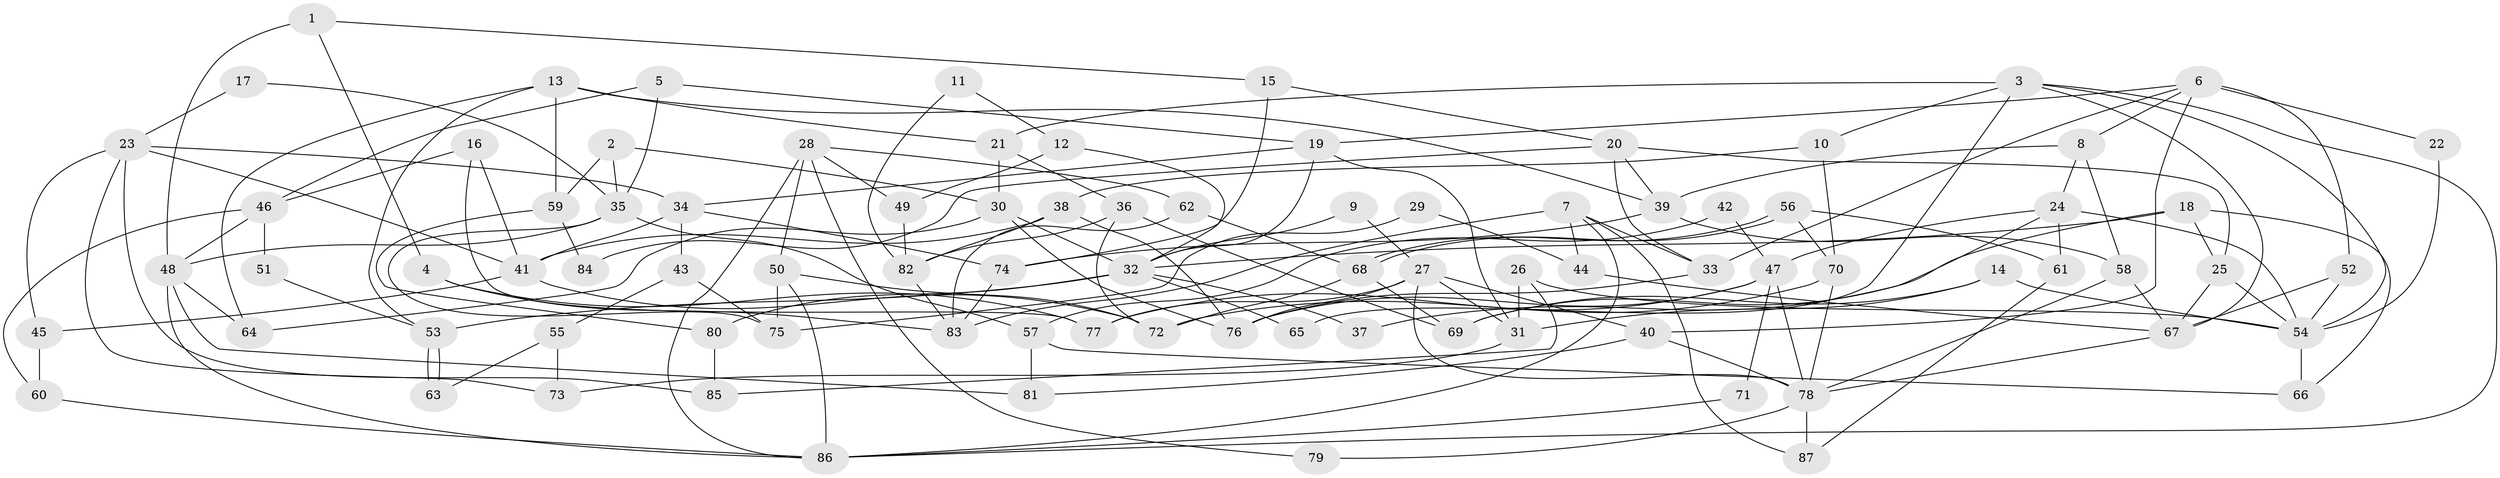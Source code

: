 // coarse degree distribution, {7: 0.09090909090909091, 6: 0.18181818181818182, 12: 0.01818181818181818, 8: 0.05454545454545454, 10: 0.01818181818181818, 2: 0.12727272727272726, 5: 0.14545454545454545, 3: 0.16363636363636364, 4: 0.16363636363636364, 9: 0.03636363636363636}
// Generated by graph-tools (version 1.1) at 2025/41/03/06/25 10:41:53]
// undirected, 87 vertices, 174 edges
graph export_dot {
graph [start="1"]
  node [color=gray90,style=filled];
  1;
  2;
  3;
  4;
  5;
  6;
  7;
  8;
  9;
  10;
  11;
  12;
  13;
  14;
  15;
  16;
  17;
  18;
  19;
  20;
  21;
  22;
  23;
  24;
  25;
  26;
  27;
  28;
  29;
  30;
  31;
  32;
  33;
  34;
  35;
  36;
  37;
  38;
  39;
  40;
  41;
  42;
  43;
  44;
  45;
  46;
  47;
  48;
  49;
  50;
  51;
  52;
  53;
  54;
  55;
  56;
  57;
  58;
  59;
  60;
  61;
  62;
  63;
  64;
  65;
  66;
  67;
  68;
  69;
  70;
  71;
  72;
  73;
  74;
  75;
  76;
  77;
  78;
  79;
  80;
  81;
  82;
  83;
  84;
  85;
  86;
  87;
  1 -- 15;
  1 -- 48;
  1 -- 4;
  2 -- 35;
  2 -- 59;
  2 -- 30;
  3 -- 54;
  3 -- 86;
  3 -- 10;
  3 -- 21;
  3 -- 65;
  3 -- 67;
  4 -- 83;
  4 -- 77;
  5 -- 19;
  5 -- 46;
  5 -- 35;
  6 -- 52;
  6 -- 8;
  6 -- 19;
  6 -- 22;
  6 -- 33;
  6 -- 40;
  7 -- 33;
  7 -- 87;
  7 -- 44;
  7 -- 83;
  7 -- 86;
  8 -- 58;
  8 -- 24;
  8 -- 39;
  9 -- 32;
  9 -- 27;
  10 -- 38;
  10 -- 70;
  11 -- 82;
  11 -- 12;
  12 -- 49;
  12 -- 32;
  13 -- 39;
  13 -- 21;
  13 -- 53;
  13 -- 59;
  13 -- 64;
  14 -- 69;
  14 -- 31;
  14 -- 54;
  15 -- 20;
  15 -- 74;
  16 -- 77;
  16 -- 41;
  16 -- 46;
  17 -- 23;
  17 -- 35;
  18 -- 32;
  18 -- 25;
  18 -- 37;
  18 -- 66;
  19 -- 32;
  19 -- 31;
  19 -- 34;
  20 -- 25;
  20 -- 39;
  20 -- 33;
  20 -- 84;
  21 -- 30;
  21 -- 36;
  22 -- 54;
  23 -- 34;
  23 -- 41;
  23 -- 45;
  23 -- 73;
  23 -- 85;
  24 -- 47;
  24 -- 54;
  24 -- 61;
  24 -- 69;
  25 -- 67;
  25 -- 54;
  26 -- 31;
  26 -- 54;
  26 -- 85;
  27 -- 77;
  27 -- 40;
  27 -- 31;
  27 -- 76;
  27 -- 78;
  28 -- 50;
  28 -- 62;
  28 -- 49;
  28 -- 79;
  28 -- 86;
  29 -- 75;
  29 -- 44;
  30 -- 76;
  30 -- 32;
  30 -- 64;
  31 -- 73;
  32 -- 53;
  32 -- 37;
  32 -- 65;
  32 -- 80;
  33 -- 76;
  34 -- 74;
  34 -- 41;
  34 -- 43;
  35 -- 48;
  35 -- 57;
  35 -- 75;
  36 -- 69;
  36 -- 72;
  36 -- 82;
  38 -- 76;
  38 -- 41;
  38 -- 82;
  39 -- 58;
  39 -- 74;
  40 -- 78;
  40 -- 81;
  41 -- 45;
  41 -- 72;
  42 -- 57;
  42 -- 47;
  43 -- 75;
  43 -- 55;
  44 -- 67;
  45 -- 60;
  46 -- 48;
  46 -- 51;
  46 -- 60;
  47 -- 76;
  47 -- 78;
  47 -- 71;
  47 -- 77;
  48 -- 86;
  48 -- 64;
  48 -- 81;
  49 -- 82;
  50 -- 86;
  50 -- 72;
  50 -- 75;
  51 -- 53;
  52 -- 67;
  52 -- 54;
  53 -- 63;
  53 -- 63;
  54 -- 66;
  55 -- 73;
  55 -- 63;
  56 -- 70;
  56 -- 68;
  56 -- 68;
  56 -- 61;
  57 -- 81;
  57 -- 66;
  58 -- 78;
  58 -- 67;
  59 -- 80;
  59 -- 84;
  60 -- 86;
  61 -- 87;
  62 -- 83;
  62 -- 68;
  67 -- 78;
  68 -- 72;
  68 -- 69;
  70 -- 72;
  70 -- 78;
  71 -- 86;
  74 -- 83;
  78 -- 79;
  78 -- 87;
  80 -- 85;
  82 -- 83;
}
